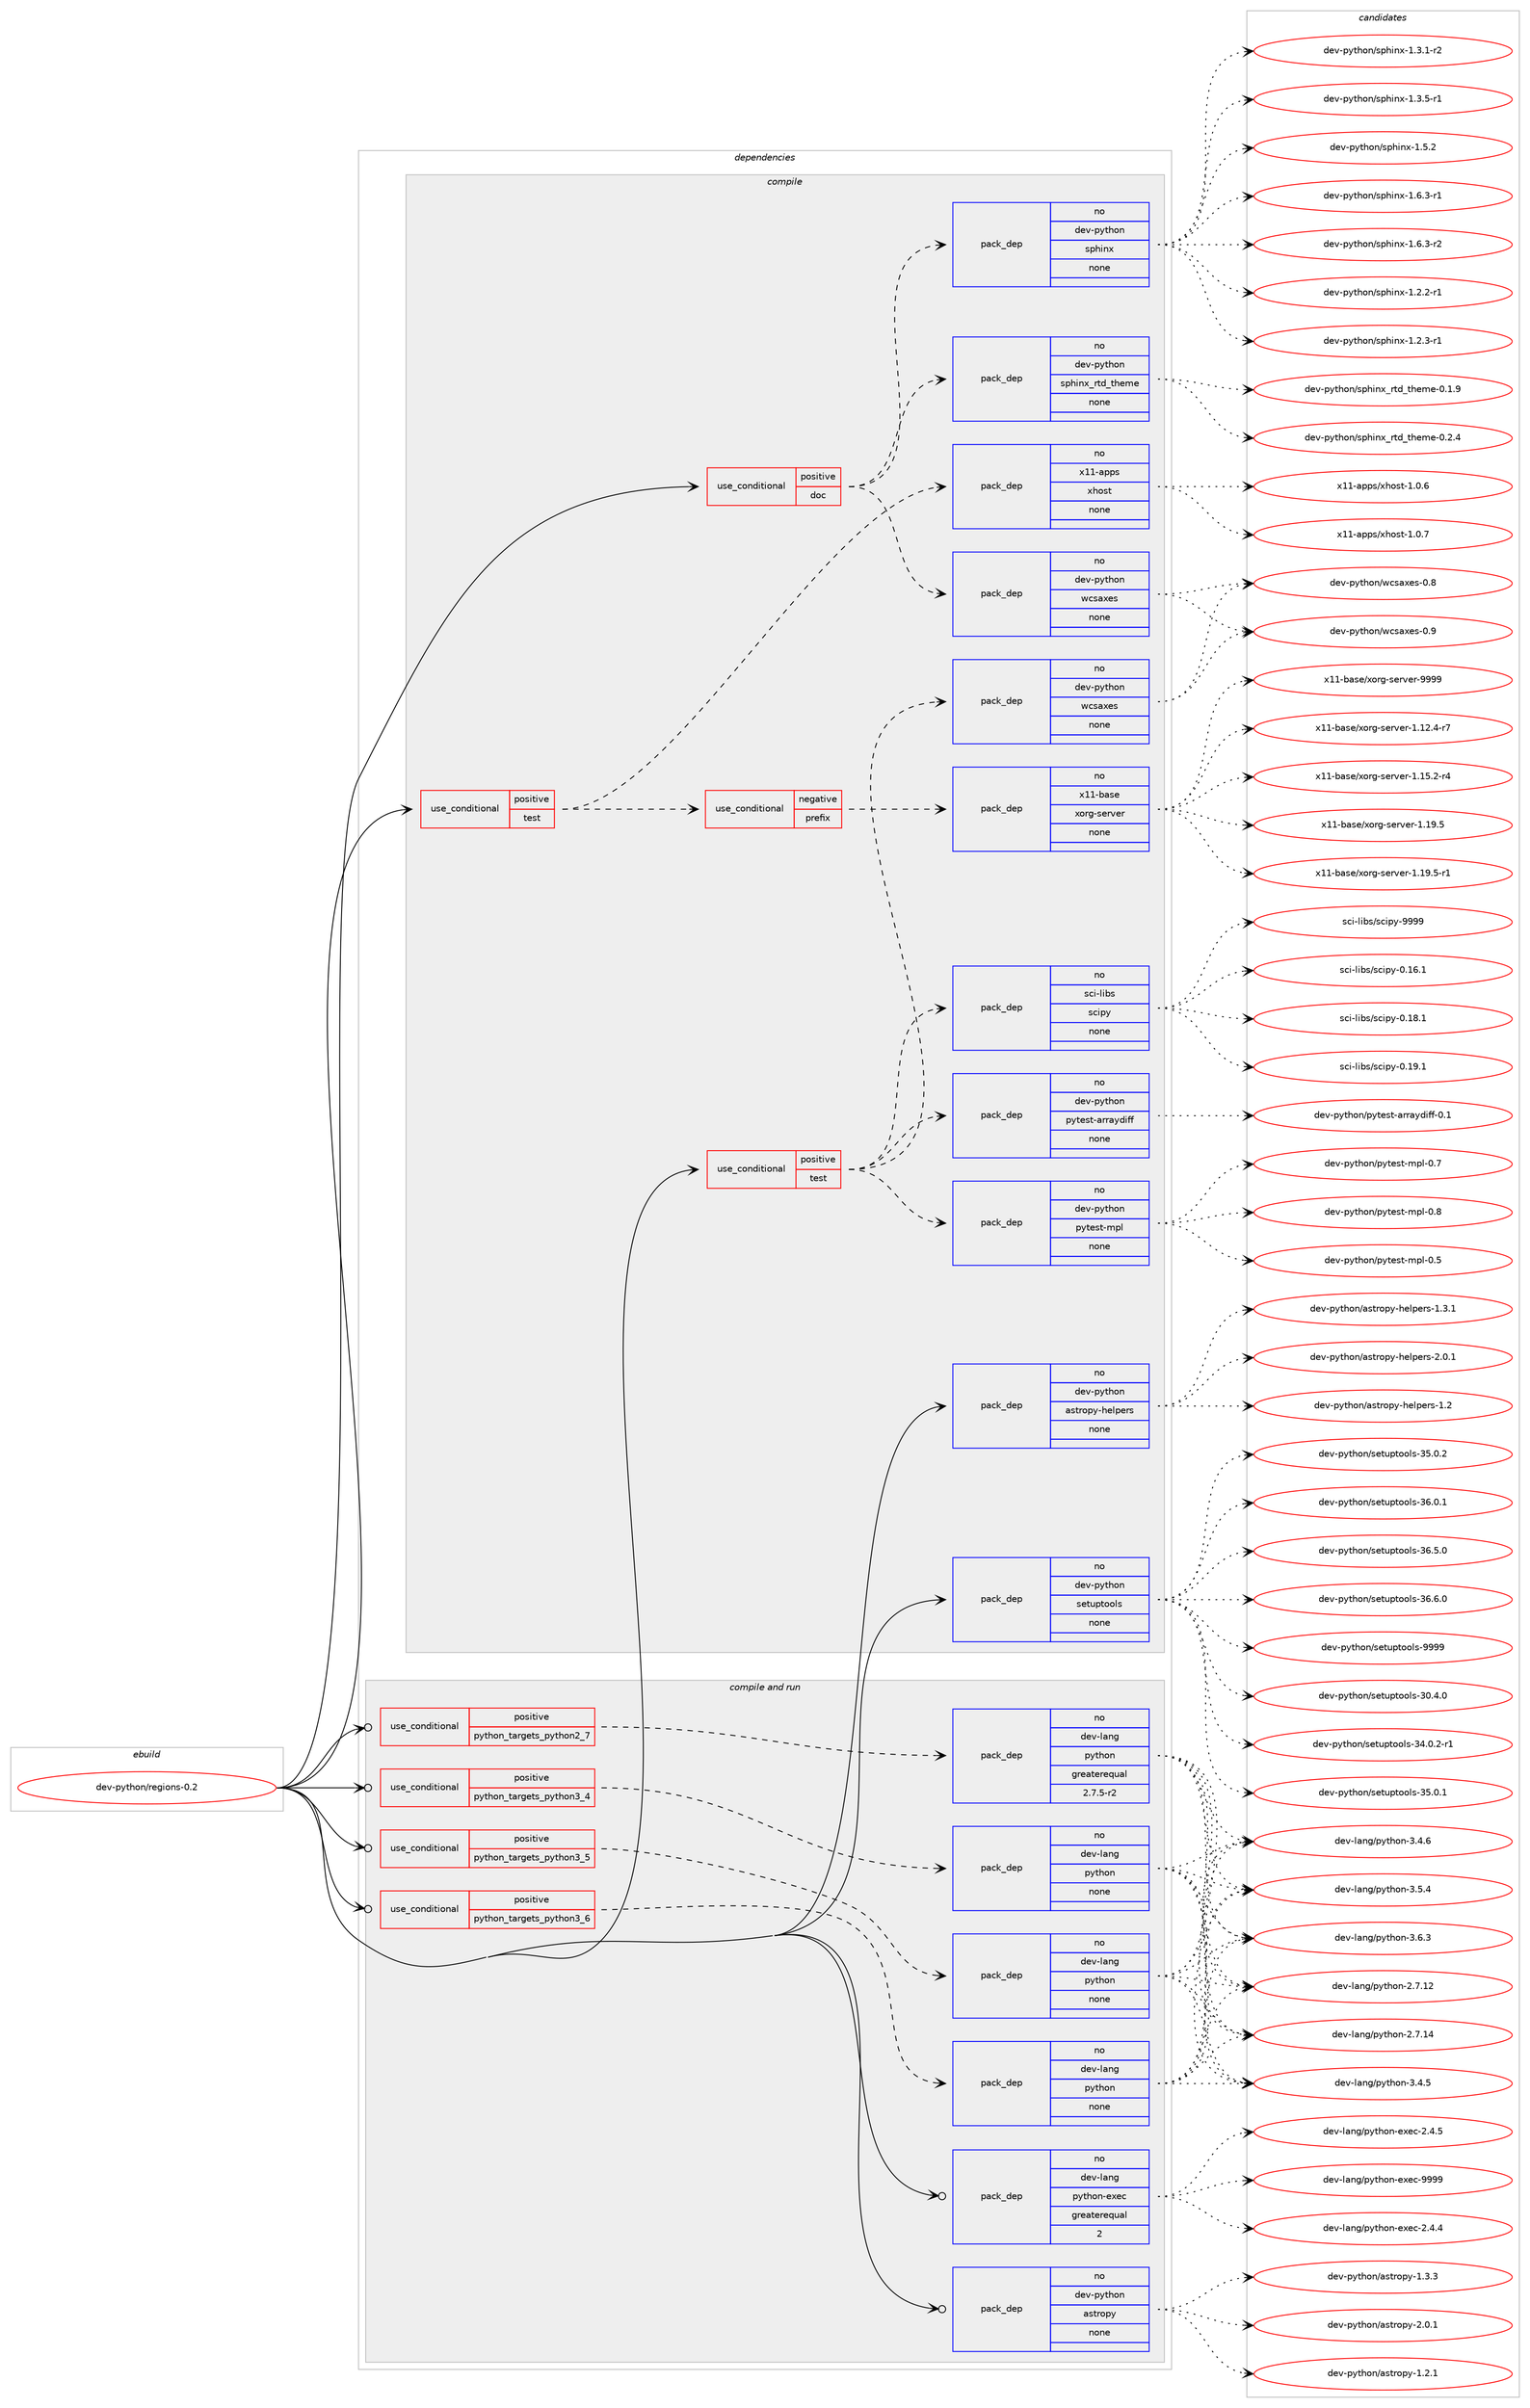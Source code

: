 digraph prolog {

# *************
# Graph options
# *************

newrank=true;
concentrate=true;
compound=true;
graph [rankdir=LR,fontname=Helvetica,fontsize=10,ranksep=1.5];#, ranksep=2.5, nodesep=0.2];
edge  [arrowhead=vee];
node  [fontname=Helvetica,fontsize=10];

# **********
# The ebuild
# **********

subgraph cluster_leftcol {
color=gray;
rank=same;
label=<<i>ebuild</i>>;
id [label="dev-python/regions-0.2", color=red, width=4, href="../dev-python/regions-0.2.svg"];
}

# ****************
# The dependencies
# ****************

subgraph cluster_midcol {
color=gray;
label=<<i>dependencies</i>>;
subgraph cluster_compile {
fillcolor="#eeeeee";
style=filled;
label=<<i>compile</i>>;
subgraph cond40909 {
dependency185076 [label=<<TABLE BORDER="0" CELLBORDER="1" CELLSPACING="0" CELLPADDING="4"><TR><TD ROWSPAN="3" CELLPADDING="10">use_conditional</TD></TR><TR><TD>positive</TD></TR><TR><TD>doc</TD></TR></TABLE>>, shape=none, color=red];
subgraph pack140214 {
dependency185077 [label=<<TABLE BORDER="0" CELLBORDER="1" CELLSPACING="0" CELLPADDING="4" WIDTH="220"><TR><TD ROWSPAN="6" CELLPADDING="30">pack_dep</TD></TR><TR><TD WIDTH="110">no</TD></TR><TR><TD>dev-python</TD></TR><TR><TD>sphinx</TD></TR><TR><TD>none</TD></TR><TR><TD></TD></TR></TABLE>>, shape=none, color=blue];
}
dependency185076:e -> dependency185077:w [weight=20,style="dashed",arrowhead="vee"];
subgraph pack140215 {
dependency185078 [label=<<TABLE BORDER="0" CELLBORDER="1" CELLSPACING="0" CELLPADDING="4" WIDTH="220"><TR><TD ROWSPAN="6" CELLPADDING="30">pack_dep</TD></TR><TR><TD WIDTH="110">no</TD></TR><TR><TD>dev-python</TD></TR><TR><TD>sphinx_rtd_theme</TD></TR><TR><TD>none</TD></TR><TR><TD></TD></TR></TABLE>>, shape=none, color=blue];
}
dependency185076:e -> dependency185078:w [weight=20,style="dashed",arrowhead="vee"];
subgraph pack140216 {
dependency185079 [label=<<TABLE BORDER="0" CELLBORDER="1" CELLSPACING="0" CELLPADDING="4" WIDTH="220"><TR><TD ROWSPAN="6" CELLPADDING="30">pack_dep</TD></TR><TR><TD WIDTH="110">no</TD></TR><TR><TD>dev-python</TD></TR><TR><TD>wcsaxes</TD></TR><TR><TD>none</TD></TR><TR><TD></TD></TR></TABLE>>, shape=none, color=blue];
}
dependency185076:e -> dependency185079:w [weight=20,style="dashed",arrowhead="vee"];
}
id:e -> dependency185076:w [weight=20,style="solid",arrowhead="vee"];
subgraph cond40910 {
dependency185080 [label=<<TABLE BORDER="0" CELLBORDER="1" CELLSPACING="0" CELLPADDING="4"><TR><TD ROWSPAN="3" CELLPADDING="10">use_conditional</TD></TR><TR><TD>positive</TD></TR><TR><TD>test</TD></TR></TABLE>>, shape=none, color=red];
subgraph cond40911 {
dependency185081 [label=<<TABLE BORDER="0" CELLBORDER="1" CELLSPACING="0" CELLPADDING="4"><TR><TD ROWSPAN="3" CELLPADDING="10">use_conditional</TD></TR><TR><TD>negative</TD></TR><TR><TD>prefix</TD></TR></TABLE>>, shape=none, color=red];
subgraph pack140217 {
dependency185082 [label=<<TABLE BORDER="0" CELLBORDER="1" CELLSPACING="0" CELLPADDING="4" WIDTH="220"><TR><TD ROWSPAN="6" CELLPADDING="30">pack_dep</TD></TR><TR><TD WIDTH="110">no</TD></TR><TR><TD>x11-base</TD></TR><TR><TD>xorg-server</TD></TR><TR><TD>none</TD></TR><TR><TD></TD></TR></TABLE>>, shape=none, color=blue];
}
dependency185081:e -> dependency185082:w [weight=20,style="dashed",arrowhead="vee"];
}
dependency185080:e -> dependency185081:w [weight=20,style="dashed",arrowhead="vee"];
subgraph pack140218 {
dependency185083 [label=<<TABLE BORDER="0" CELLBORDER="1" CELLSPACING="0" CELLPADDING="4" WIDTH="220"><TR><TD ROWSPAN="6" CELLPADDING="30">pack_dep</TD></TR><TR><TD WIDTH="110">no</TD></TR><TR><TD>x11-apps</TD></TR><TR><TD>xhost</TD></TR><TR><TD>none</TD></TR><TR><TD></TD></TR></TABLE>>, shape=none, color=blue];
}
dependency185080:e -> dependency185083:w [weight=20,style="dashed",arrowhead="vee"];
}
id:e -> dependency185080:w [weight=20,style="solid",arrowhead="vee"];
subgraph cond40912 {
dependency185084 [label=<<TABLE BORDER="0" CELLBORDER="1" CELLSPACING="0" CELLPADDING="4"><TR><TD ROWSPAN="3" CELLPADDING="10">use_conditional</TD></TR><TR><TD>positive</TD></TR><TR><TD>test</TD></TR></TABLE>>, shape=none, color=red];
subgraph pack140219 {
dependency185085 [label=<<TABLE BORDER="0" CELLBORDER="1" CELLSPACING="0" CELLPADDING="4" WIDTH="220"><TR><TD ROWSPAN="6" CELLPADDING="30">pack_dep</TD></TR><TR><TD WIDTH="110">no</TD></TR><TR><TD>dev-python</TD></TR><TR><TD>pytest-mpl</TD></TR><TR><TD>none</TD></TR><TR><TD></TD></TR></TABLE>>, shape=none, color=blue];
}
dependency185084:e -> dependency185085:w [weight=20,style="dashed",arrowhead="vee"];
subgraph pack140220 {
dependency185086 [label=<<TABLE BORDER="0" CELLBORDER="1" CELLSPACING="0" CELLPADDING="4" WIDTH="220"><TR><TD ROWSPAN="6" CELLPADDING="30">pack_dep</TD></TR><TR><TD WIDTH="110">no</TD></TR><TR><TD>dev-python</TD></TR><TR><TD>pytest-arraydiff</TD></TR><TR><TD>none</TD></TR><TR><TD></TD></TR></TABLE>>, shape=none, color=blue];
}
dependency185084:e -> dependency185086:w [weight=20,style="dashed",arrowhead="vee"];
subgraph pack140221 {
dependency185087 [label=<<TABLE BORDER="0" CELLBORDER="1" CELLSPACING="0" CELLPADDING="4" WIDTH="220"><TR><TD ROWSPAN="6" CELLPADDING="30">pack_dep</TD></TR><TR><TD WIDTH="110">no</TD></TR><TR><TD>dev-python</TD></TR><TR><TD>wcsaxes</TD></TR><TR><TD>none</TD></TR><TR><TD></TD></TR></TABLE>>, shape=none, color=blue];
}
dependency185084:e -> dependency185087:w [weight=20,style="dashed",arrowhead="vee"];
subgraph pack140222 {
dependency185088 [label=<<TABLE BORDER="0" CELLBORDER="1" CELLSPACING="0" CELLPADDING="4" WIDTH="220"><TR><TD ROWSPAN="6" CELLPADDING="30">pack_dep</TD></TR><TR><TD WIDTH="110">no</TD></TR><TR><TD>sci-libs</TD></TR><TR><TD>scipy</TD></TR><TR><TD>none</TD></TR><TR><TD></TD></TR></TABLE>>, shape=none, color=blue];
}
dependency185084:e -> dependency185088:w [weight=20,style="dashed",arrowhead="vee"];
}
id:e -> dependency185084:w [weight=20,style="solid",arrowhead="vee"];
subgraph pack140223 {
dependency185089 [label=<<TABLE BORDER="0" CELLBORDER="1" CELLSPACING="0" CELLPADDING="4" WIDTH="220"><TR><TD ROWSPAN="6" CELLPADDING="30">pack_dep</TD></TR><TR><TD WIDTH="110">no</TD></TR><TR><TD>dev-python</TD></TR><TR><TD>astropy-helpers</TD></TR><TR><TD>none</TD></TR><TR><TD></TD></TR></TABLE>>, shape=none, color=blue];
}
id:e -> dependency185089:w [weight=20,style="solid",arrowhead="vee"];
subgraph pack140224 {
dependency185090 [label=<<TABLE BORDER="0" CELLBORDER="1" CELLSPACING="0" CELLPADDING="4" WIDTH="220"><TR><TD ROWSPAN="6" CELLPADDING="30">pack_dep</TD></TR><TR><TD WIDTH="110">no</TD></TR><TR><TD>dev-python</TD></TR><TR><TD>setuptools</TD></TR><TR><TD>none</TD></TR><TR><TD></TD></TR></TABLE>>, shape=none, color=blue];
}
id:e -> dependency185090:w [weight=20,style="solid",arrowhead="vee"];
}
subgraph cluster_compileandrun {
fillcolor="#eeeeee";
style=filled;
label=<<i>compile and run</i>>;
subgraph cond40913 {
dependency185091 [label=<<TABLE BORDER="0" CELLBORDER="1" CELLSPACING="0" CELLPADDING="4"><TR><TD ROWSPAN="3" CELLPADDING="10">use_conditional</TD></TR><TR><TD>positive</TD></TR><TR><TD>python_targets_python2_7</TD></TR></TABLE>>, shape=none, color=red];
subgraph pack140225 {
dependency185092 [label=<<TABLE BORDER="0" CELLBORDER="1" CELLSPACING="0" CELLPADDING="4" WIDTH="220"><TR><TD ROWSPAN="6" CELLPADDING="30">pack_dep</TD></TR><TR><TD WIDTH="110">no</TD></TR><TR><TD>dev-lang</TD></TR><TR><TD>python</TD></TR><TR><TD>greaterequal</TD></TR><TR><TD>2.7.5-r2</TD></TR></TABLE>>, shape=none, color=blue];
}
dependency185091:e -> dependency185092:w [weight=20,style="dashed",arrowhead="vee"];
}
id:e -> dependency185091:w [weight=20,style="solid",arrowhead="odotvee"];
subgraph cond40914 {
dependency185093 [label=<<TABLE BORDER="0" CELLBORDER="1" CELLSPACING="0" CELLPADDING="4"><TR><TD ROWSPAN="3" CELLPADDING="10">use_conditional</TD></TR><TR><TD>positive</TD></TR><TR><TD>python_targets_python3_4</TD></TR></TABLE>>, shape=none, color=red];
subgraph pack140226 {
dependency185094 [label=<<TABLE BORDER="0" CELLBORDER="1" CELLSPACING="0" CELLPADDING="4" WIDTH="220"><TR><TD ROWSPAN="6" CELLPADDING="30">pack_dep</TD></TR><TR><TD WIDTH="110">no</TD></TR><TR><TD>dev-lang</TD></TR><TR><TD>python</TD></TR><TR><TD>none</TD></TR><TR><TD></TD></TR></TABLE>>, shape=none, color=blue];
}
dependency185093:e -> dependency185094:w [weight=20,style="dashed",arrowhead="vee"];
}
id:e -> dependency185093:w [weight=20,style="solid",arrowhead="odotvee"];
subgraph cond40915 {
dependency185095 [label=<<TABLE BORDER="0" CELLBORDER="1" CELLSPACING="0" CELLPADDING="4"><TR><TD ROWSPAN="3" CELLPADDING="10">use_conditional</TD></TR><TR><TD>positive</TD></TR><TR><TD>python_targets_python3_5</TD></TR></TABLE>>, shape=none, color=red];
subgraph pack140227 {
dependency185096 [label=<<TABLE BORDER="0" CELLBORDER="1" CELLSPACING="0" CELLPADDING="4" WIDTH="220"><TR><TD ROWSPAN="6" CELLPADDING="30">pack_dep</TD></TR><TR><TD WIDTH="110">no</TD></TR><TR><TD>dev-lang</TD></TR><TR><TD>python</TD></TR><TR><TD>none</TD></TR><TR><TD></TD></TR></TABLE>>, shape=none, color=blue];
}
dependency185095:e -> dependency185096:w [weight=20,style="dashed",arrowhead="vee"];
}
id:e -> dependency185095:w [weight=20,style="solid",arrowhead="odotvee"];
subgraph cond40916 {
dependency185097 [label=<<TABLE BORDER="0" CELLBORDER="1" CELLSPACING="0" CELLPADDING="4"><TR><TD ROWSPAN="3" CELLPADDING="10">use_conditional</TD></TR><TR><TD>positive</TD></TR><TR><TD>python_targets_python3_6</TD></TR></TABLE>>, shape=none, color=red];
subgraph pack140228 {
dependency185098 [label=<<TABLE BORDER="0" CELLBORDER="1" CELLSPACING="0" CELLPADDING="4" WIDTH="220"><TR><TD ROWSPAN="6" CELLPADDING="30">pack_dep</TD></TR><TR><TD WIDTH="110">no</TD></TR><TR><TD>dev-lang</TD></TR><TR><TD>python</TD></TR><TR><TD>none</TD></TR><TR><TD></TD></TR></TABLE>>, shape=none, color=blue];
}
dependency185097:e -> dependency185098:w [weight=20,style="dashed",arrowhead="vee"];
}
id:e -> dependency185097:w [weight=20,style="solid",arrowhead="odotvee"];
subgraph pack140229 {
dependency185099 [label=<<TABLE BORDER="0" CELLBORDER="1" CELLSPACING="0" CELLPADDING="4" WIDTH="220"><TR><TD ROWSPAN="6" CELLPADDING="30">pack_dep</TD></TR><TR><TD WIDTH="110">no</TD></TR><TR><TD>dev-lang</TD></TR><TR><TD>python-exec</TD></TR><TR><TD>greaterequal</TD></TR><TR><TD>2</TD></TR></TABLE>>, shape=none, color=blue];
}
id:e -> dependency185099:w [weight=20,style="solid",arrowhead="odotvee"];
subgraph pack140230 {
dependency185100 [label=<<TABLE BORDER="0" CELLBORDER="1" CELLSPACING="0" CELLPADDING="4" WIDTH="220"><TR><TD ROWSPAN="6" CELLPADDING="30">pack_dep</TD></TR><TR><TD WIDTH="110">no</TD></TR><TR><TD>dev-python</TD></TR><TR><TD>astropy</TD></TR><TR><TD>none</TD></TR><TR><TD></TD></TR></TABLE>>, shape=none, color=blue];
}
id:e -> dependency185100:w [weight=20,style="solid",arrowhead="odotvee"];
}
subgraph cluster_run {
fillcolor="#eeeeee";
style=filled;
label=<<i>run</i>>;
}
}

# **************
# The candidates
# **************

subgraph cluster_choices {
rank=same;
color=gray;
label=<<i>candidates</i>>;

subgraph choice140214 {
color=black;
nodesep=1;
choice10010111845112121116104111110471151121041051101204549465046504511449 [label="dev-python/sphinx-1.2.2-r1", color=red, width=4,href="../dev-python/sphinx-1.2.2-r1.svg"];
choice10010111845112121116104111110471151121041051101204549465046514511449 [label="dev-python/sphinx-1.2.3-r1", color=red, width=4,href="../dev-python/sphinx-1.2.3-r1.svg"];
choice10010111845112121116104111110471151121041051101204549465146494511450 [label="dev-python/sphinx-1.3.1-r2", color=red, width=4,href="../dev-python/sphinx-1.3.1-r2.svg"];
choice10010111845112121116104111110471151121041051101204549465146534511449 [label="dev-python/sphinx-1.3.5-r1", color=red, width=4,href="../dev-python/sphinx-1.3.5-r1.svg"];
choice1001011184511212111610411111047115112104105110120454946534650 [label="dev-python/sphinx-1.5.2", color=red, width=4,href="../dev-python/sphinx-1.5.2.svg"];
choice10010111845112121116104111110471151121041051101204549465446514511449 [label="dev-python/sphinx-1.6.3-r1", color=red, width=4,href="../dev-python/sphinx-1.6.3-r1.svg"];
choice10010111845112121116104111110471151121041051101204549465446514511450 [label="dev-python/sphinx-1.6.3-r2", color=red, width=4,href="../dev-python/sphinx-1.6.3-r2.svg"];
dependency185077:e -> choice10010111845112121116104111110471151121041051101204549465046504511449:w [style=dotted,weight="100"];
dependency185077:e -> choice10010111845112121116104111110471151121041051101204549465046514511449:w [style=dotted,weight="100"];
dependency185077:e -> choice10010111845112121116104111110471151121041051101204549465146494511450:w [style=dotted,weight="100"];
dependency185077:e -> choice10010111845112121116104111110471151121041051101204549465146534511449:w [style=dotted,weight="100"];
dependency185077:e -> choice1001011184511212111610411111047115112104105110120454946534650:w [style=dotted,weight="100"];
dependency185077:e -> choice10010111845112121116104111110471151121041051101204549465446514511449:w [style=dotted,weight="100"];
dependency185077:e -> choice10010111845112121116104111110471151121041051101204549465446514511450:w [style=dotted,weight="100"];
}
subgraph choice140215 {
color=black;
nodesep=1;
choice10010111845112121116104111110471151121041051101209511411610095116104101109101454846494657 [label="dev-python/sphinx_rtd_theme-0.1.9", color=red, width=4,href="../dev-python/sphinx_rtd_theme-0.1.9.svg"];
choice10010111845112121116104111110471151121041051101209511411610095116104101109101454846504652 [label="dev-python/sphinx_rtd_theme-0.2.4", color=red, width=4,href="../dev-python/sphinx_rtd_theme-0.2.4.svg"];
dependency185078:e -> choice10010111845112121116104111110471151121041051101209511411610095116104101109101454846494657:w [style=dotted,weight="100"];
dependency185078:e -> choice10010111845112121116104111110471151121041051101209511411610095116104101109101454846504652:w [style=dotted,weight="100"];
}
subgraph choice140216 {
color=black;
nodesep=1;
choice1001011184511212111610411111047119991159712010111545484656 [label="dev-python/wcsaxes-0.8", color=red, width=4,href="../dev-python/wcsaxes-0.8.svg"];
choice1001011184511212111610411111047119991159712010111545484657 [label="dev-python/wcsaxes-0.9", color=red, width=4,href="../dev-python/wcsaxes-0.9.svg"];
dependency185079:e -> choice1001011184511212111610411111047119991159712010111545484656:w [style=dotted,weight="100"];
dependency185079:e -> choice1001011184511212111610411111047119991159712010111545484657:w [style=dotted,weight="100"];
}
subgraph choice140217 {
color=black;
nodesep=1;
choice12049494598971151014712011111410345115101114118101114454946495046524511455 [label="x11-base/xorg-server-1.12.4-r7", color=red, width=4,href="../x11-base/xorg-server-1.12.4-r7.svg"];
choice12049494598971151014712011111410345115101114118101114454946495346504511452 [label="x11-base/xorg-server-1.15.2-r4", color=red, width=4,href="../x11-base/xorg-server-1.15.2-r4.svg"];
choice1204949459897115101471201111141034511510111411810111445494649574653 [label="x11-base/xorg-server-1.19.5", color=red, width=4,href="../x11-base/xorg-server-1.19.5.svg"];
choice12049494598971151014712011111410345115101114118101114454946495746534511449 [label="x11-base/xorg-server-1.19.5-r1", color=red, width=4,href="../x11-base/xorg-server-1.19.5-r1.svg"];
choice120494945989711510147120111114103451151011141181011144557575757 [label="x11-base/xorg-server-9999", color=red, width=4,href="../x11-base/xorg-server-9999.svg"];
dependency185082:e -> choice12049494598971151014712011111410345115101114118101114454946495046524511455:w [style=dotted,weight="100"];
dependency185082:e -> choice12049494598971151014712011111410345115101114118101114454946495346504511452:w [style=dotted,weight="100"];
dependency185082:e -> choice1204949459897115101471201111141034511510111411810111445494649574653:w [style=dotted,weight="100"];
dependency185082:e -> choice12049494598971151014712011111410345115101114118101114454946495746534511449:w [style=dotted,weight="100"];
dependency185082:e -> choice120494945989711510147120111114103451151011141181011144557575757:w [style=dotted,weight="100"];
}
subgraph choice140218 {
color=black;
nodesep=1;
choice1204949459711211211547120104111115116454946484654 [label="x11-apps/xhost-1.0.6", color=red, width=4,href="../x11-apps/xhost-1.0.6.svg"];
choice1204949459711211211547120104111115116454946484655 [label="x11-apps/xhost-1.0.7", color=red, width=4,href="../x11-apps/xhost-1.0.7.svg"];
dependency185083:e -> choice1204949459711211211547120104111115116454946484654:w [style=dotted,weight="100"];
dependency185083:e -> choice1204949459711211211547120104111115116454946484655:w [style=dotted,weight="100"];
}
subgraph choice140219 {
color=black;
nodesep=1;
choice10010111845112121116104111110471121211161011151164510911210845484653 [label="dev-python/pytest-mpl-0.5", color=red, width=4,href="../dev-python/pytest-mpl-0.5.svg"];
choice10010111845112121116104111110471121211161011151164510911210845484655 [label="dev-python/pytest-mpl-0.7", color=red, width=4,href="../dev-python/pytest-mpl-0.7.svg"];
choice10010111845112121116104111110471121211161011151164510911210845484656 [label="dev-python/pytest-mpl-0.8", color=red, width=4,href="../dev-python/pytest-mpl-0.8.svg"];
dependency185085:e -> choice10010111845112121116104111110471121211161011151164510911210845484653:w [style=dotted,weight="100"];
dependency185085:e -> choice10010111845112121116104111110471121211161011151164510911210845484655:w [style=dotted,weight="100"];
dependency185085:e -> choice10010111845112121116104111110471121211161011151164510911210845484656:w [style=dotted,weight="100"];
}
subgraph choice140220 {
color=black;
nodesep=1;
choice100101118451121211161041111104711212111610111511645971141149712110010510210245484649 [label="dev-python/pytest-arraydiff-0.1", color=red, width=4,href="../dev-python/pytest-arraydiff-0.1.svg"];
dependency185086:e -> choice100101118451121211161041111104711212111610111511645971141149712110010510210245484649:w [style=dotted,weight="100"];
}
subgraph choice140221 {
color=black;
nodesep=1;
choice1001011184511212111610411111047119991159712010111545484656 [label="dev-python/wcsaxes-0.8", color=red, width=4,href="../dev-python/wcsaxes-0.8.svg"];
choice1001011184511212111610411111047119991159712010111545484657 [label="dev-python/wcsaxes-0.9", color=red, width=4,href="../dev-python/wcsaxes-0.9.svg"];
dependency185087:e -> choice1001011184511212111610411111047119991159712010111545484656:w [style=dotted,weight="100"];
dependency185087:e -> choice1001011184511212111610411111047119991159712010111545484657:w [style=dotted,weight="100"];
}
subgraph choice140222 {
color=black;
nodesep=1;
choice115991054510810598115471159910511212145484649544649 [label="sci-libs/scipy-0.16.1", color=red, width=4,href="../sci-libs/scipy-0.16.1.svg"];
choice115991054510810598115471159910511212145484649564649 [label="sci-libs/scipy-0.18.1", color=red, width=4,href="../sci-libs/scipy-0.18.1.svg"];
choice115991054510810598115471159910511212145484649574649 [label="sci-libs/scipy-0.19.1", color=red, width=4,href="../sci-libs/scipy-0.19.1.svg"];
choice11599105451081059811547115991051121214557575757 [label="sci-libs/scipy-9999", color=red, width=4,href="../sci-libs/scipy-9999.svg"];
dependency185088:e -> choice115991054510810598115471159910511212145484649544649:w [style=dotted,weight="100"];
dependency185088:e -> choice115991054510810598115471159910511212145484649564649:w [style=dotted,weight="100"];
dependency185088:e -> choice115991054510810598115471159910511212145484649574649:w [style=dotted,weight="100"];
dependency185088:e -> choice11599105451081059811547115991051121214557575757:w [style=dotted,weight="100"];
}
subgraph choice140223 {
color=black;
nodesep=1;
choice1001011184511212111610411111047971151161141111121214510410110811210111411545494650 [label="dev-python/astropy-helpers-1.2", color=red, width=4,href="../dev-python/astropy-helpers-1.2.svg"];
choice10010111845112121116104111110479711511611411111212145104101108112101114115454946514649 [label="dev-python/astropy-helpers-1.3.1", color=red, width=4,href="../dev-python/astropy-helpers-1.3.1.svg"];
choice10010111845112121116104111110479711511611411111212145104101108112101114115455046484649 [label="dev-python/astropy-helpers-2.0.1", color=red, width=4,href="../dev-python/astropy-helpers-2.0.1.svg"];
dependency185089:e -> choice1001011184511212111610411111047971151161141111121214510410110811210111411545494650:w [style=dotted,weight="100"];
dependency185089:e -> choice10010111845112121116104111110479711511611411111212145104101108112101114115454946514649:w [style=dotted,weight="100"];
dependency185089:e -> choice10010111845112121116104111110479711511611411111212145104101108112101114115455046484649:w [style=dotted,weight="100"];
}
subgraph choice140224 {
color=black;
nodesep=1;
choice100101118451121211161041111104711510111611711211611111110811545514846524648 [label="dev-python/setuptools-30.4.0", color=red, width=4,href="../dev-python/setuptools-30.4.0.svg"];
choice1001011184511212111610411111047115101116117112116111111108115455152464846504511449 [label="dev-python/setuptools-34.0.2-r1", color=red, width=4,href="../dev-python/setuptools-34.0.2-r1.svg"];
choice100101118451121211161041111104711510111611711211611111110811545515346484649 [label="dev-python/setuptools-35.0.1", color=red, width=4,href="../dev-python/setuptools-35.0.1.svg"];
choice100101118451121211161041111104711510111611711211611111110811545515346484650 [label="dev-python/setuptools-35.0.2", color=red, width=4,href="../dev-python/setuptools-35.0.2.svg"];
choice100101118451121211161041111104711510111611711211611111110811545515446484649 [label="dev-python/setuptools-36.0.1", color=red, width=4,href="../dev-python/setuptools-36.0.1.svg"];
choice100101118451121211161041111104711510111611711211611111110811545515446534648 [label="dev-python/setuptools-36.5.0", color=red, width=4,href="../dev-python/setuptools-36.5.0.svg"];
choice100101118451121211161041111104711510111611711211611111110811545515446544648 [label="dev-python/setuptools-36.6.0", color=red, width=4,href="../dev-python/setuptools-36.6.0.svg"];
choice10010111845112121116104111110471151011161171121161111111081154557575757 [label="dev-python/setuptools-9999", color=red, width=4,href="../dev-python/setuptools-9999.svg"];
dependency185090:e -> choice100101118451121211161041111104711510111611711211611111110811545514846524648:w [style=dotted,weight="100"];
dependency185090:e -> choice1001011184511212111610411111047115101116117112116111111108115455152464846504511449:w [style=dotted,weight="100"];
dependency185090:e -> choice100101118451121211161041111104711510111611711211611111110811545515346484649:w [style=dotted,weight="100"];
dependency185090:e -> choice100101118451121211161041111104711510111611711211611111110811545515346484650:w [style=dotted,weight="100"];
dependency185090:e -> choice100101118451121211161041111104711510111611711211611111110811545515446484649:w [style=dotted,weight="100"];
dependency185090:e -> choice100101118451121211161041111104711510111611711211611111110811545515446534648:w [style=dotted,weight="100"];
dependency185090:e -> choice100101118451121211161041111104711510111611711211611111110811545515446544648:w [style=dotted,weight="100"];
dependency185090:e -> choice10010111845112121116104111110471151011161171121161111111081154557575757:w [style=dotted,weight="100"];
}
subgraph choice140225 {
color=black;
nodesep=1;
choice10010111845108971101034711212111610411111045504655464950 [label="dev-lang/python-2.7.12", color=red, width=4,href="../dev-lang/python-2.7.12.svg"];
choice10010111845108971101034711212111610411111045504655464952 [label="dev-lang/python-2.7.14", color=red, width=4,href="../dev-lang/python-2.7.14.svg"];
choice100101118451089711010347112121116104111110455146524653 [label="dev-lang/python-3.4.5", color=red, width=4,href="../dev-lang/python-3.4.5.svg"];
choice100101118451089711010347112121116104111110455146524654 [label="dev-lang/python-3.4.6", color=red, width=4,href="../dev-lang/python-3.4.6.svg"];
choice100101118451089711010347112121116104111110455146534652 [label="dev-lang/python-3.5.4", color=red, width=4,href="../dev-lang/python-3.5.4.svg"];
choice100101118451089711010347112121116104111110455146544651 [label="dev-lang/python-3.6.3", color=red, width=4,href="../dev-lang/python-3.6.3.svg"];
dependency185092:e -> choice10010111845108971101034711212111610411111045504655464950:w [style=dotted,weight="100"];
dependency185092:e -> choice10010111845108971101034711212111610411111045504655464952:w [style=dotted,weight="100"];
dependency185092:e -> choice100101118451089711010347112121116104111110455146524653:w [style=dotted,weight="100"];
dependency185092:e -> choice100101118451089711010347112121116104111110455146524654:w [style=dotted,weight="100"];
dependency185092:e -> choice100101118451089711010347112121116104111110455146534652:w [style=dotted,weight="100"];
dependency185092:e -> choice100101118451089711010347112121116104111110455146544651:w [style=dotted,weight="100"];
}
subgraph choice140226 {
color=black;
nodesep=1;
choice10010111845108971101034711212111610411111045504655464950 [label="dev-lang/python-2.7.12", color=red, width=4,href="../dev-lang/python-2.7.12.svg"];
choice10010111845108971101034711212111610411111045504655464952 [label="dev-lang/python-2.7.14", color=red, width=4,href="../dev-lang/python-2.7.14.svg"];
choice100101118451089711010347112121116104111110455146524653 [label="dev-lang/python-3.4.5", color=red, width=4,href="../dev-lang/python-3.4.5.svg"];
choice100101118451089711010347112121116104111110455146524654 [label="dev-lang/python-3.4.6", color=red, width=4,href="../dev-lang/python-3.4.6.svg"];
choice100101118451089711010347112121116104111110455146534652 [label="dev-lang/python-3.5.4", color=red, width=4,href="../dev-lang/python-3.5.4.svg"];
choice100101118451089711010347112121116104111110455146544651 [label="dev-lang/python-3.6.3", color=red, width=4,href="../dev-lang/python-3.6.3.svg"];
dependency185094:e -> choice10010111845108971101034711212111610411111045504655464950:w [style=dotted,weight="100"];
dependency185094:e -> choice10010111845108971101034711212111610411111045504655464952:w [style=dotted,weight="100"];
dependency185094:e -> choice100101118451089711010347112121116104111110455146524653:w [style=dotted,weight="100"];
dependency185094:e -> choice100101118451089711010347112121116104111110455146524654:w [style=dotted,weight="100"];
dependency185094:e -> choice100101118451089711010347112121116104111110455146534652:w [style=dotted,weight="100"];
dependency185094:e -> choice100101118451089711010347112121116104111110455146544651:w [style=dotted,weight="100"];
}
subgraph choice140227 {
color=black;
nodesep=1;
choice10010111845108971101034711212111610411111045504655464950 [label="dev-lang/python-2.7.12", color=red, width=4,href="../dev-lang/python-2.7.12.svg"];
choice10010111845108971101034711212111610411111045504655464952 [label="dev-lang/python-2.7.14", color=red, width=4,href="../dev-lang/python-2.7.14.svg"];
choice100101118451089711010347112121116104111110455146524653 [label="dev-lang/python-3.4.5", color=red, width=4,href="../dev-lang/python-3.4.5.svg"];
choice100101118451089711010347112121116104111110455146524654 [label="dev-lang/python-3.4.6", color=red, width=4,href="../dev-lang/python-3.4.6.svg"];
choice100101118451089711010347112121116104111110455146534652 [label="dev-lang/python-3.5.4", color=red, width=4,href="../dev-lang/python-3.5.4.svg"];
choice100101118451089711010347112121116104111110455146544651 [label="dev-lang/python-3.6.3", color=red, width=4,href="../dev-lang/python-3.6.3.svg"];
dependency185096:e -> choice10010111845108971101034711212111610411111045504655464950:w [style=dotted,weight="100"];
dependency185096:e -> choice10010111845108971101034711212111610411111045504655464952:w [style=dotted,weight="100"];
dependency185096:e -> choice100101118451089711010347112121116104111110455146524653:w [style=dotted,weight="100"];
dependency185096:e -> choice100101118451089711010347112121116104111110455146524654:w [style=dotted,weight="100"];
dependency185096:e -> choice100101118451089711010347112121116104111110455146534652:w [style=dotted,weight="100"];
dependency185096:e -> choice100101118451089711010347112121116104111110455146544651:w [style=dotted,weight="100"];
}
subgraph choice140228 {
color=black;
nodesep=1;
choice10010111845108971101034711212111610411111045504655464950 [label="dev-lang/python-2.7.12", color=red, width=4,href="../dev-lang/python-2.7.12.svg"];
choice10010111845108971101034711212111610411111045504655464952 [label="dev-lang/python-2.7.14", color=red, width=4,href="../dev-lang/python-2.7.14.svg"];
choice100101118451089711010347112121116104111110455146524653 [label="dev-lang/python-3.4.5", color=red, width=4,href="../dev-lang/python-3.4.5.svg"];
choice100101118451089711010347112121116104111110455146524654 [label="dev-lang/python-3.4.6", color=red, width=4,href="../dev-lang/python-3.4.6.svg"];
choice100101118451089711010347112121116104111110455146534652 [label="dev-lang/python-3.5.4", color=red, width=4,href="../dev-lang/python-3.5.4.svg"];
choice100101118451089711010347112121116104111110455146544651 [label="dev-lang/python-3.6.3", color=red, width=4,href="../dev-lang/python-3.6.3.svg"];
dependency185098:e -> choice10010111845108971101034711212111610411111045504655464950:w [style=dotted,weight="100"];
dependency185098:e -> choice10010111845108971101034711212111610411111045504655464952:w [style=dotted,weight="100"];
dependency185098:e -> choice100101118451089711010347112121116104111110455146524653:w [style=dotted,weight="100"];
dependency185098:e -> choice100101118451089711010347112121116104111110455146524654:w [style=dotted,weight="100"];
dependency185098:e -> choice100101118451089711010347112121116104111110455146534652:w [style=dotted,weight="100"];
dependency185098:e -> choice100101118451089711010347112121116104111110455146544651:w [style=dotted,weight="100"];
}
subgraph choice140229 {
color=black;
nodesep=1;
choice1001011184510897110103471121211161041111104510112010199455046524652 [label="dev-lang/python-exec-2.4.4", color=red, width=4,href="../dev-lang/python-exec-2.4.4.svg"];
choice1001011184510897110103471121211161041111104510112010199455046524653 [label="dev-lang/python-exec-2.4.5", color=red, width=4,href="../dev-lang/python-exec-2.4.5.svg"];
choice10010111845108971101034711212111610411111045101120101994557575757 [label="dev-lang/python-exec-9999", color=red, width=4,href="../dev-lang/python-exec-9999.svg"];
dependency185099:e -> choice1001011184510897110103471121211161041111104510112010199455046524652:w [style=dotted,weight="100"];
dependency185099:e -> choice1001011184510897110103471121211161041111104510112010199455046524653:w [style=dotted,weight="100"];
dependency185099:e -> choice10010111845108971101034711212111610411111045101120101994557575757:w [style=dotted,weight="100"];
}
subgraph choice140230 {
color=black;
nodesep=1;
choice100101118451121211161041111104797115116114111112121454946504649 [label="dev-python/astropy-1.2.1", color=red, width=4,href="../dev-python/astropy-1.2.1.svg"];
choice100101118451121211161041111104797115116114111112121454946514651 [label="dev-python/astropy-1.3.3", color=red, width=4,href="../dev-python/astropy-1.3.3.svg"];
choice100101118451121211161041111104797115116114111112121455046484649 [label="dev-python/astropy-2.0.1", color=red, width=4,href="../dev-python/astropy-2.0.1.svg"];
dependency185100:e -> choice100101118451121211161041111104797115116114111112121454946504649:w [style=dotted,weight="100"];
dependency185100:e -> choice100101118451121211161041111104797115116114111112121454946514651:w [style=dotted,weight="100"];
dependency185100:e -> choice100101118451121211161041111104797115116114111112121455046484649:w [style=dotted,weight="100"];
}
}

}
